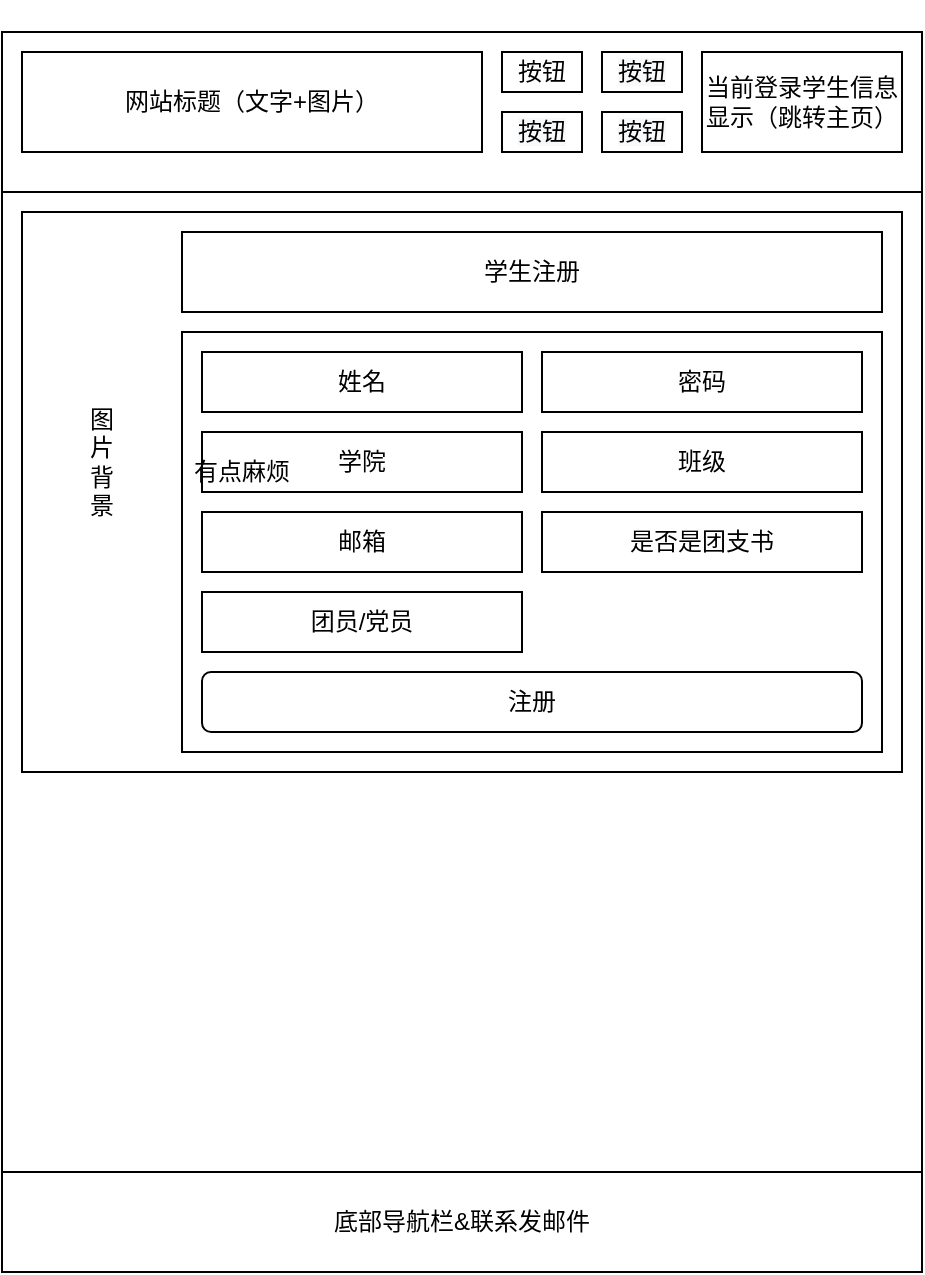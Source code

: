 <mxfile version="13.5.1" type="device"><diagram id="lIO5LTM7eZPaQRJZY7qq" name="Page-1"><mxGraphModel dx="816" dy="601" grid="1" gridSize="10" guides="1" tooltips="1" connect="1" arrows="1" fold="1" page="1" pageScale="1" pageWidth="827" pageHeight="1169" math="0" shadow="0"><root><mxCell id="0"/><mxCell id="1" parent="0"/><mxCell id="_pJhmvkSa_Gs6LftZB0_-2" value="" style="rounded=0;whiteSpace=wrap;html=1;" parent="1" vertex="1"><mxGeometry x="180" y="30" width="460" height="620" as="geometry"/></mxCell><mxCell id="n9VIl0Bt8xTa1ZwPOJq0-23" value="底部导航栏&amp;amp;联系发邮件" style="rounded=0;whiteSpace=wrap;html=1;" parent="1" vertex="1"><mxGeometry x="180" y="600" width="460" height="50" as="geometry"/></mxCell><mxCell id="ms1DL1cAqzHiM8Jy2DLP-1" value="" style="rounded=0;whiteSpace=wrap;html=1;" parent="1" vertex="1"><mxGeometry x="180" y="30" width="460" height="80" as="geometry"/></mxCell><mxCell id="_pJhmvkSa_Gs6LftZB0_-3" value="网站标题（文字+图片）" style="rounded=0;whiteSpace=wrap;html=1;" parent="1" vertex="1"><mxGeometry x="190" y="40" width="230" height="50" as="geometry"/></mxCell><mxCell id="_pJhmvkSa_Gs6LftZB0_-6" value="当前登录学生信息显示（跳转主页）" style="rounded=0;whiteSpace=wrap;html=1;" parent="1" vertex="1"><mxGeometry x="530" y="40" width="100" height="50" as="geometry"/></mxCell><mxCell id="_pJhmvkSa_Gs6LftZB0_-17" value="按钮" style="rounded=0;whiteSpace=wrap;html=1;" parent="1" vertex="1"><mxGeometry x="430" y="40" width="40" height="20" as="geometry"/></mxCell><mxCell id="_pJhmvkSa_Gs6LftZB0_-18" value="&#10;&#10;&lt;span style=&quot;color: rgb(0, 0, 0); font-family: helvetica; font-size: 12px; font-style: normal; font-weight: 400; letter-spacing: normal; text-align: center; text-indent: 0px; text-transform: none; word-spacing: 0px; background-color: rgb(248, 249, 250); display: inline; float: none;&quot;&gt;按钮&lt;/span&gt;&#10;&#10;" style="rounded=0;whiteSpace=wrap;html=1;" parent="1" vertex="1"><mxGeometry x="480" y="40" width="40" height="20" as="geometry"/></mxCell><mxCell id="_pJhmvkSa_Gs6LftZB0_-19" value="&#10;&#10;&lt;span style=&quot;color: rgb(0, 0, 0); font-family: helvetica; font-size: 12px; font-style: normal; font-weight: 400; letter-spacing: normal; text-align: center; text-indent: 0px; text-transform: none; word-spacing: 0px; background-color: rgb(248, 249, 250); display: inline; float: none;&quot;&gt;按钮&lt;/span&gt;&#10;&#10;" style="rounded=0;whiteSpace=wrap;html=1;" parent="1" vertex="1"><mxGeometry x="430" y="70" width="40" height="20" as="geometry"/></mxCell><mxCell id="_pJhmvkSa_Gs6LftZB0_-20" value="&#10;&#10;&lt;span style=&quot;color: rgb(0, 0, 0); font-family: helvetica; font-size: 12px; font-style: normal; font-weight: 400; letter-spacing: normal; text-align: center; text-indent: 0px; text-transform: none; word-spacing: 0px; background-color: rgb(248, 249, 250); display: inline; float: none;&quot;&gt;按钮&lt;/span&gt;&#10;&#10;" style="rounded=0;whiteSpace=wrap;html=1;" parent="1" vertex="1"><mxGeometry x="480" y="70" width="40" height="20" as="geometry"/></mxCell><mxCell id="XomM6D00v7QlfE5brnaY-1" value="图片背景" style="rounded=0;whiteSpace=wrap;html=1;" parent="1" vertex="1"><mxGeometry x="190" y="120" width="440" height="280" as="geometry"/></mxCell><mxCell id="XomM6D00v7QlfE5brnaY-2" value="" style="rounded=0;whiteSpace=wrap;html=1;" parent="1" vertex="1"><mxGeometry x="270" y="180" width="350" height="210" as="geometry"/></mxCell><mxCell id="XomM6D00v7QlfE5brnaY-3" value="团员/党员" style="rounded=0;whiteSpace=wrap;html=1;" parent="1" vertex="1"><mxGeometry x="280" y="310" width="160" height="30" as="geometry"/></mxCell><mxCell id="XomM6D00v7QlfE5brnaY-4" value="邮箱" style="rounded=0;whiteSpace=wrap;html=1;" parent="1" vertex="1"><mxGeometry x="280" y="270" width="160" height="30" as="geometry"/></mxCell><mxCell id="XomM6D00v7QlfE5brnaY-6" value="学生注册" style="rounded=0;whiteSpace=wrap;html=1;" parent="1" vertex="1"><mxGeometry x="270" y="130" width="350" height="40" as="geometry"/></mxCell><mxCell id="XomM6D00v7QlfE5brnaY-7" value="注册" style="rounded=1;whiteSpace=wrap;html=1;" parent="1" vertex="1"><mxGeometry x="280" y="350" width="330" height="30" as="geometry"/></mxCell><mxCell id="XBeKdR38hELdj2K136eo-2" value="姓名" style="rounded=0;whiteSpace=wrap;html=1;" parent="1" vertex="1"><mxGeometry x="280" y="190" width="160" height="30" as="geometry"/></mxCell><mxCell id="XBeKdR38hELdj2K136eo-3" value="班级" style="rounded=0;whiteSpace=wrap;html=1;" parent="1" vertex="1"><mxGeometry x="450" y="230" width="160" height="30" as="geometry"/></mxCell><mxCell id="XBeKdR38hELdj2K136eo-4" value="学院" style="rounded=0;whiteSpace=wrap;html=1;" parent="1" vertex="1"><mxGeometry x="280" y="230" width="160" height="30" as="geometry"/></mxCell><mxCell id="XBeKdR38hELdj2K136eo-5" value="密码" style="rounded=0;whiteSpace=wrap;html=1;" parent="1" vertex="1"><mxGeometry x="450" y="190" width="160" height="30" as="geometry"/></mxCell><mxCell id="Zg0W40zXFLWh1tep_jWd-1" value="图片背景" style="text;html=1;strokeColor=none;fillColor=none;align=center;verticalAlign=middle;whiteSpace=wrap;rounded=0;" parent="1" vertex="1"><mxGeometry x="220" y="210" width="20" height="70" as="geometry"/></mxCell><mxCell id="zmZAdvjTDZXyyiXWdqjb-1" value="是否是团支书" style="rounded=0;whiteSpace=wrap;html=1;" parent="1" vertex="1"><mxGeometry x="450" y="270" width="160" height="30" as="geometry"/></mxCell><mxCell id="LCKwFU5SGd9qGfG_5Fa--1" value="有点麻烦" style="text;html=1;strokeColor=none;fillColor=none;align=center;verticalAlign=middle;whiteSpace=wrap;rounded=0;" vertex="1" parent="1"><mxGeometry x="250" y="240" width="100" height="20" as="geometry"/></mxCell></root></mxGraphModel></diagram></mxfile>